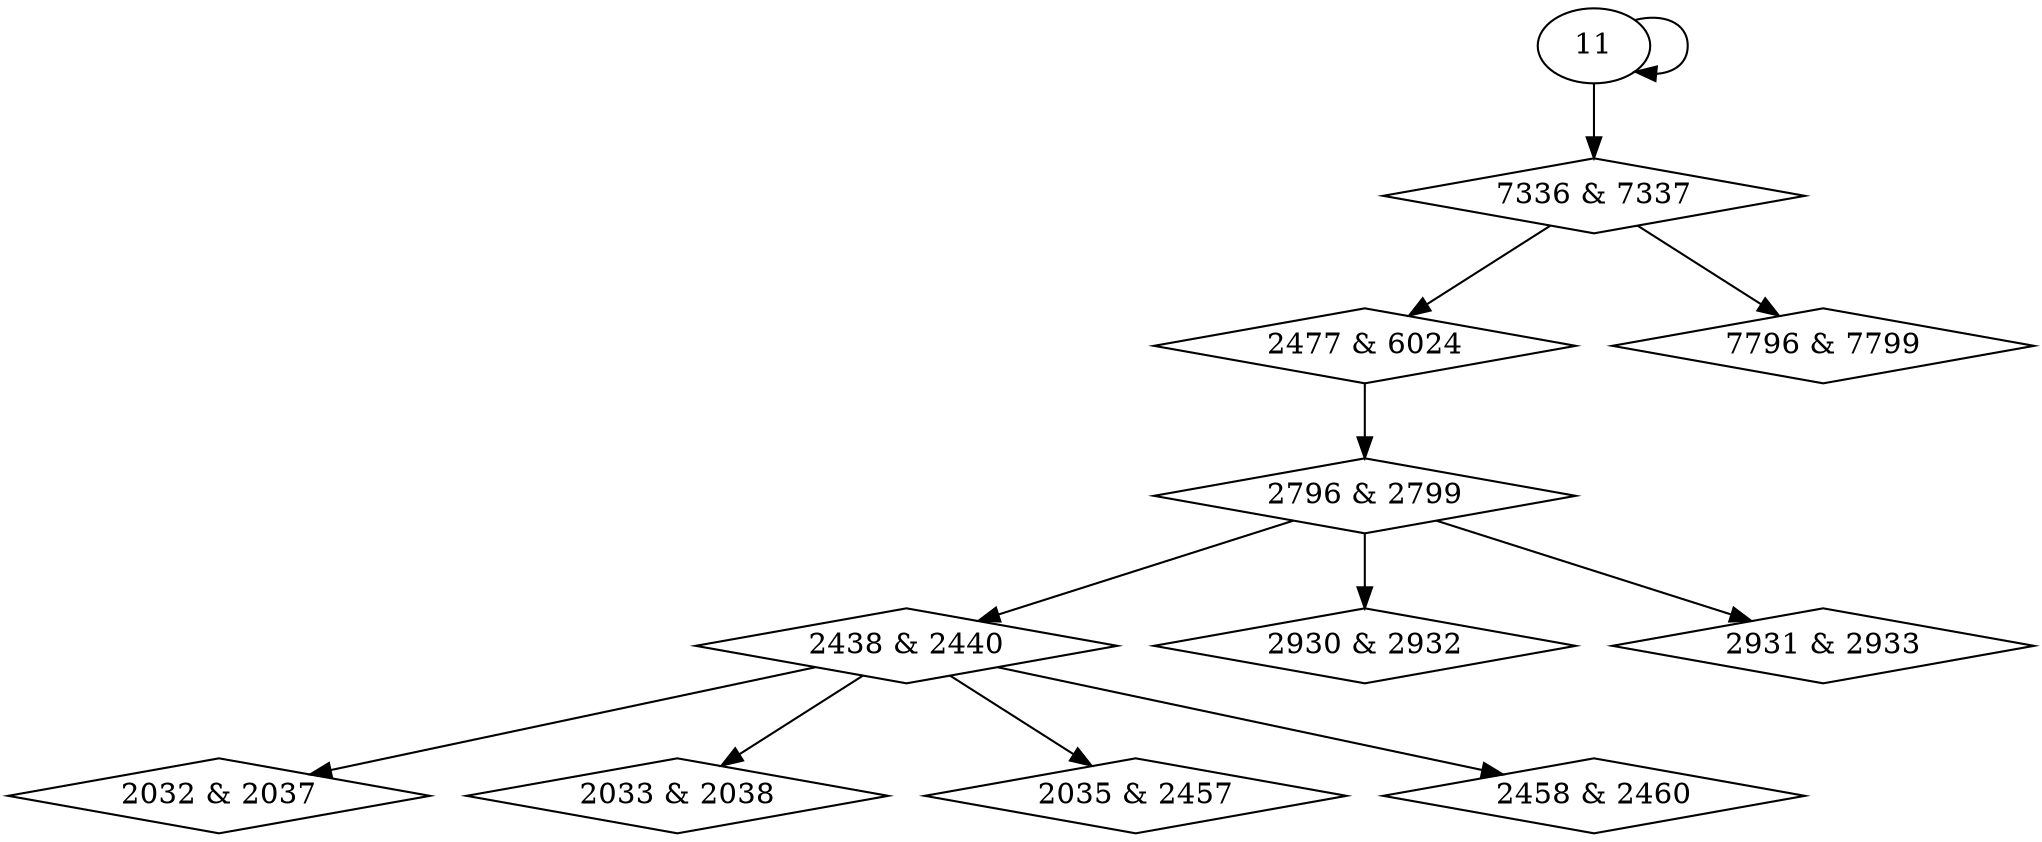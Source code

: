 digraph {
0 [label = "2032 & 2037", shape = diamond];
1 [label = "2033 & 2038", shape = diamond];
2 [label = "2035 & 2457", shape = diamond];
3 [label = "2438 & 2440", shape = diamond];
4 [label = "2458 & 2460", shape = diamond];
5 [label = "2477 & 6024", shape = diamond];
6 [label = "2796 & 2799", shape = diamond];
7 [label = "2930 & 2932", shape = diamond];
8 [label = "2931 & 2933", shape = diamond];
9 [label = "7336 & 7337", shape = diamond];
10 [label = "7796 & 7799", shape = diamond];
3 -> 0;
3 -> 1;
3 -> 2;
6 -> 3;
3 -> 4;
9 -> 5;
5 -> 6;
6 -> 7;
6 -> 8;
11 -> 9;
9 -> 10;
11 -> 11;
}

